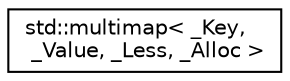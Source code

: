 digraph "Graphical Class Hierarchy"
{
  edge [fontname="Helvetica",fontsize="10",labelfontname="Helvetica",labelfontsize="10"];
  node [fontname="Helvetica",fontsize="10",shape=record];
  rankdir="LR";
  Node0 [label="std::multimap\< _Key,\l _Value, _Less, _Alloc \>",height=0.2,width=0.4,color="black", fillcolor="white", style="filled",URL="$classstd_1_1multimap.html"];
}
